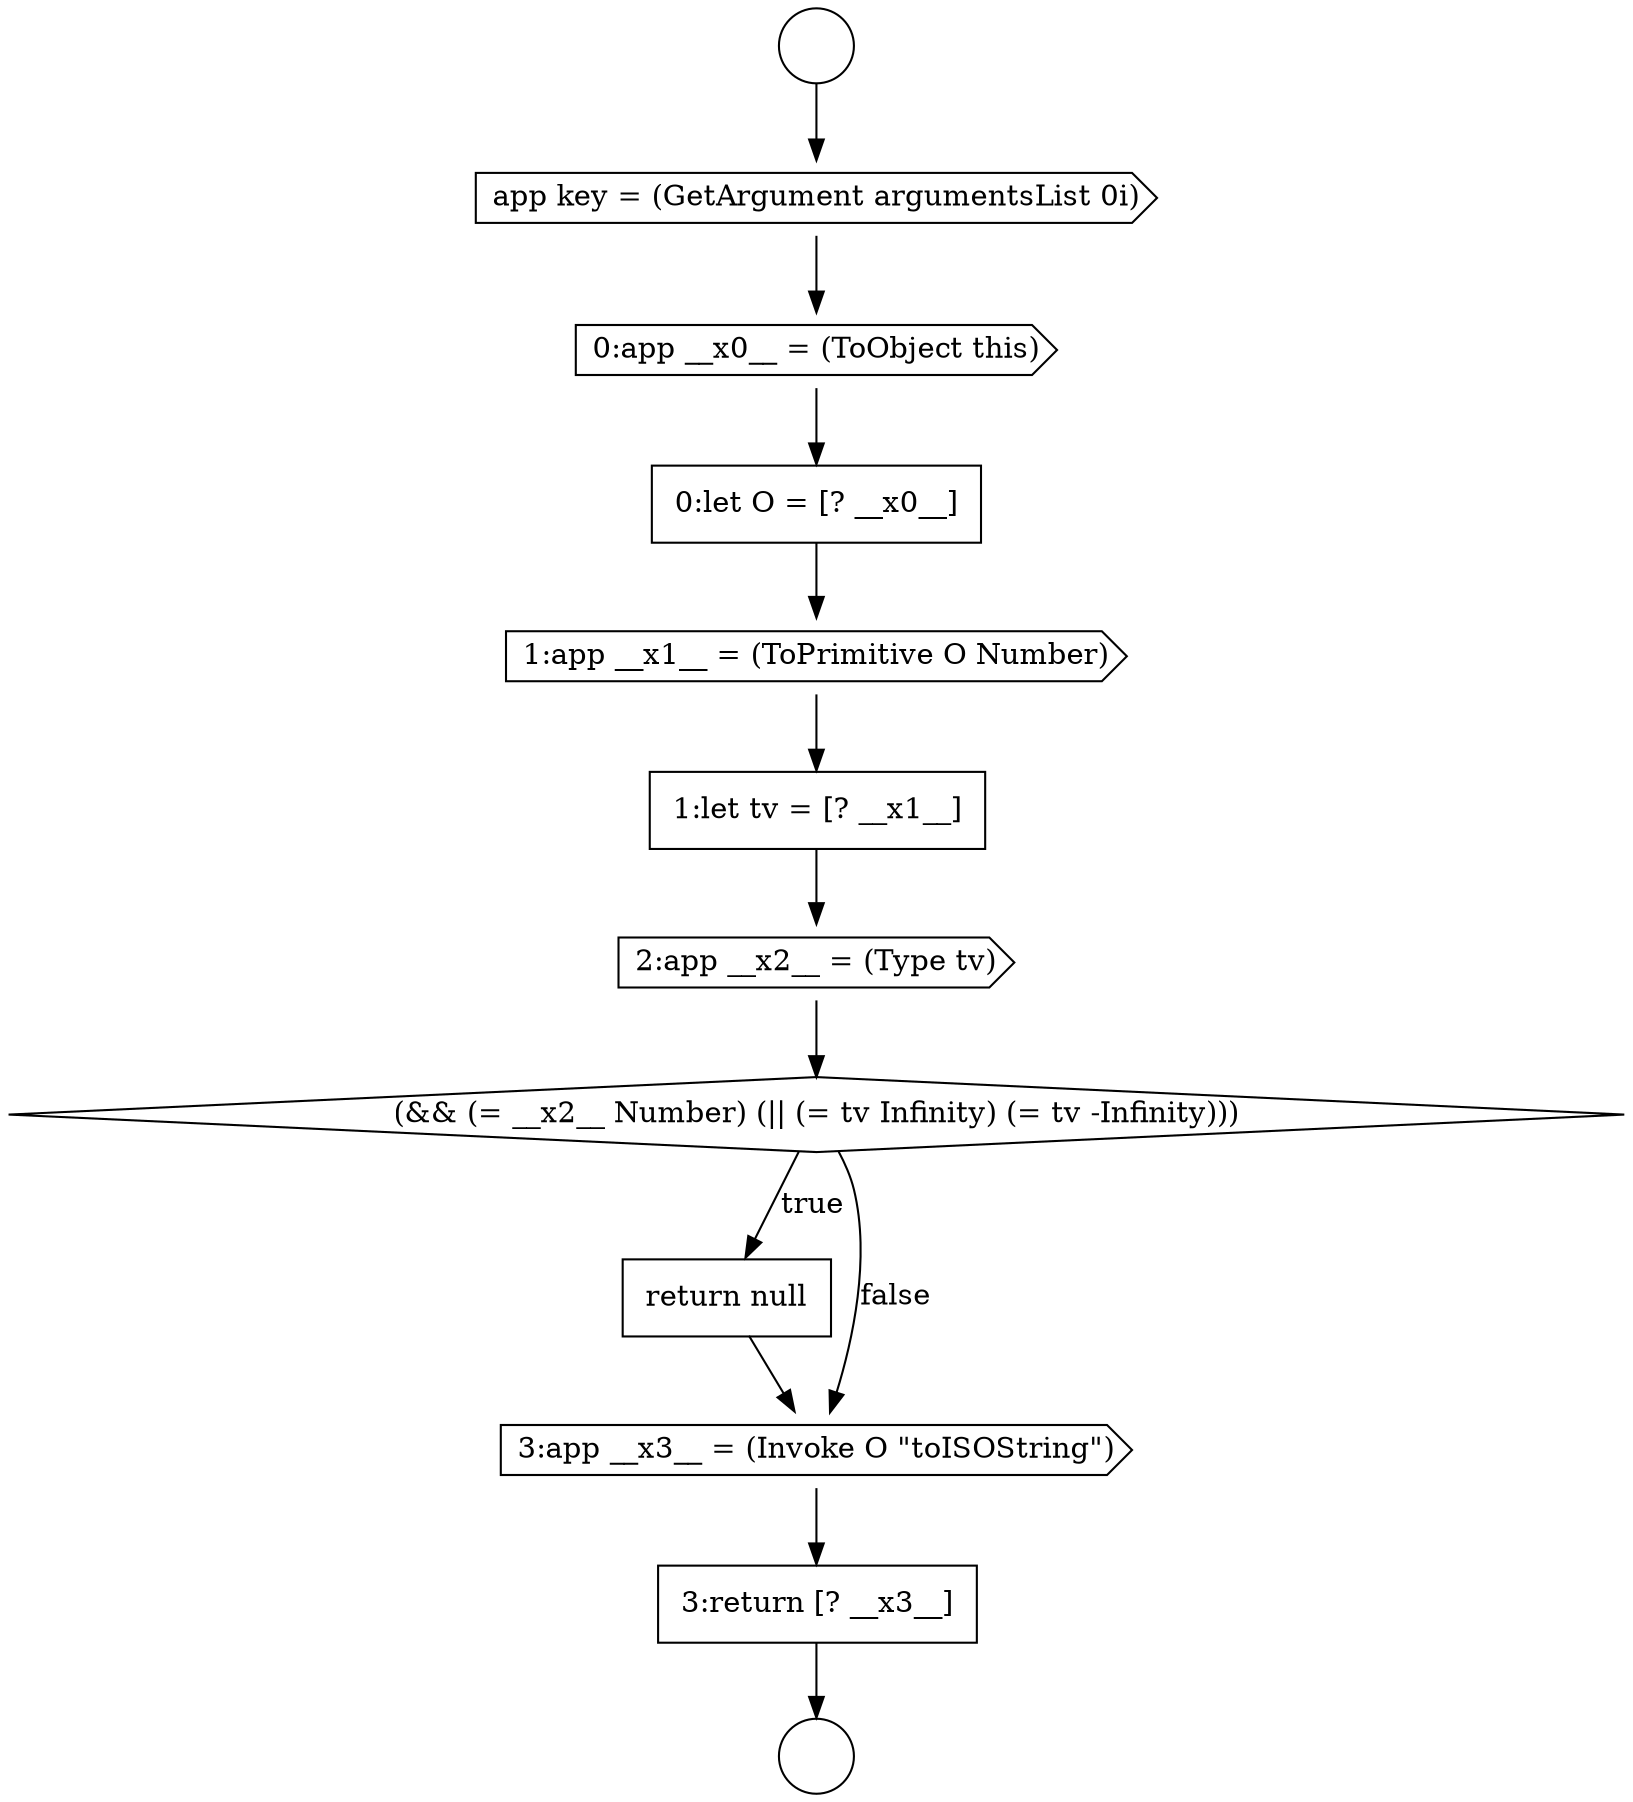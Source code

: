 digraph {
  node11724 [shape=diamond, label=<<font color="black">(&amp;&amp; (= __x2__ Number) (|| (= tv Infinity) (= tv -Infinity)))</font>> color="black" fillcolor="white" style=filled]
  node11720 [shape=none, margin=0, label=<<font color="black">
    <table border="0" cellborder="1" cellspacing="0" cellpadding="10">
      <tr><td align="left">0:let O = [? __x0__]</td></tr>
    </table>
  </font>> color="black" fillcolor="white" style=filled]
  node11716 [shape=circle label=" " color="black" fillcolor="white" style=filled]
  node11723 [shape=cds, label=<<font color="black">2:app __x2__ = (Type tv)</font>> color="black" fillcolor="white" style=filled]
  node11719 [shape=cds, label=<<font color="black">0:app __x0__ = (ToObject this)</font>> color="black" fillcolor="white" style=filled]
  node11725 [shape=none, margin=0, label=<<font color="black">
    <table border="0" cellborder="1" cellspacing="0" cellpadding="10">
      <tr><td align="left">return null</td></tr>
    </table>
  </font>> color="black" fillcolor="white" style=filled]
  node11718 [shape=cds, label=<<font color="black">app key = (GetArgument argumentsList 0i)</font>> color="black" fillcolor="white" style=filled]
  node11721 [shape=cds, label=<<font color="black">1:app __x1__ = (ToPrimitive O Number)</font>> color="black" fillcolor="white" style=filled]
  node11726 [shape=cds, label=<<font color="black">3:app __x3__ = (Invoke O &quot;toISOString&quot;)</font>> color="black" fillcolor="white" style=filled]
  node11717 [shape=circle label=" " color="black" fillcolor="white" style=filled]
  node11722 [shape=none, margin=0, label=<<font color="black">
    <table border="0" cellborder="1" cellspacing="0" cellpadding="10">
      <tr><td align="left">1:let tv = [? __x1__]</td></tr>
    </table>
  </font>> color="black" fillcolor="white" style=filled]
  node11727 [shape=none, margin=0, label=<<font color="black">
    <table border="0" cellborder="1" cellspacing="0" cellpadding="10">
      <tr><td align="left">3:return [? __x3__]</td></tr>
    </table>
  </font>> color="black" fillcolor="white" style=filled]
  node11724 -> node11725 [label=<<font color="black">true</font>> color="black"]
  node11724 -> node11726 [label=<<font color="black">false</font>> color="black"]
  node11722 -> node11723 [ color="black"]
  node11718 -> node11719 [ color="black"]
  node11725 -> node11726 [ color="black"]
  node11723 -> node11724 [ color="black"]
  node11721 -> node11722 [ color="black"]
  node11719 -> node11720 [ color="black"]
  node11716 -> node11718 [ color="black"]
  node11720 -> node11721 [ color="black"]
  node11726 -> node11727 [ color="black"]
  node11727 -> node11717 [ color="black"]
}
